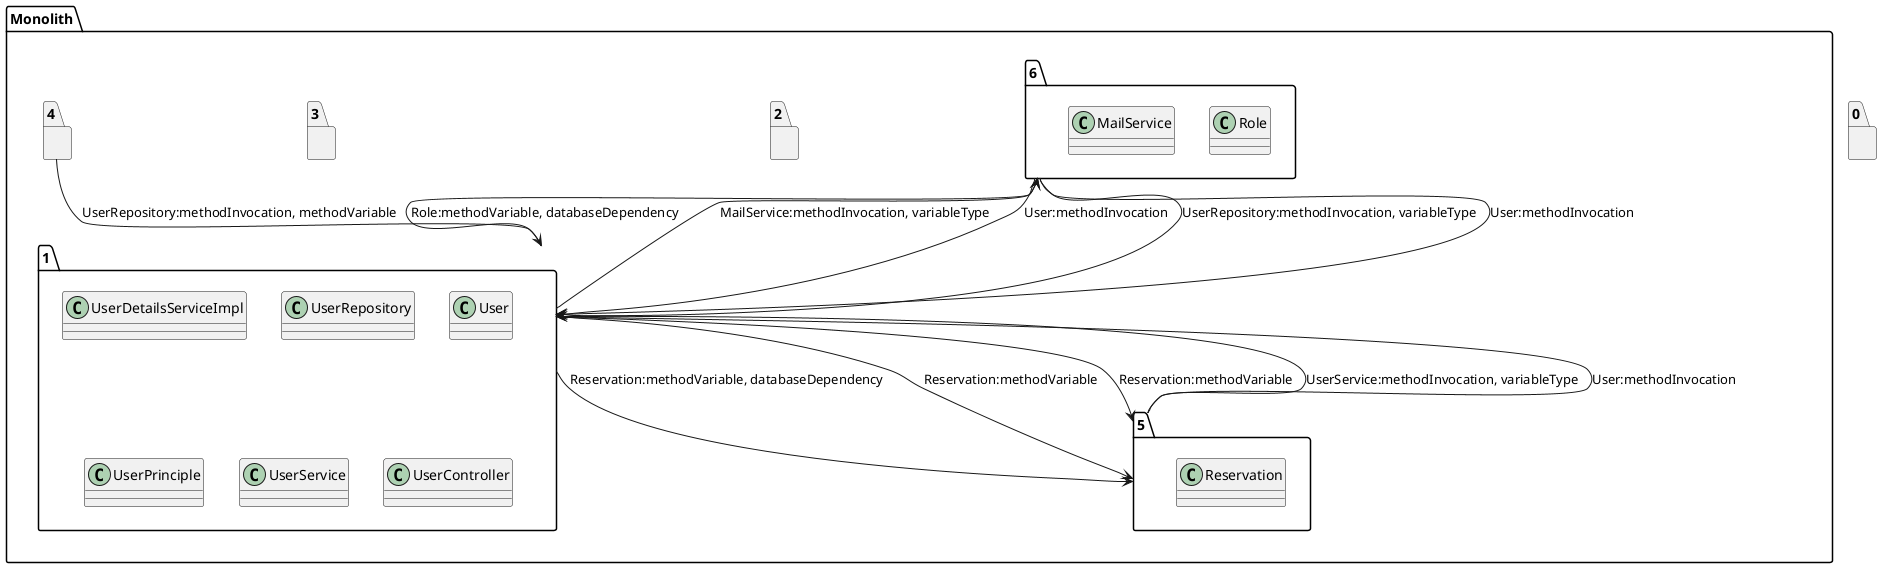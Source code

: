 @startuml
package "Monolith" {
package "1"{
class UserDetailsServiceImpl
class UserRepository
class User
class UserPrinciple
class UserService
class UserController
}
package "2"{
}
package "3"{
}
package "4"{
}
package "5"{
class Reservation
class Reservation
class Reservation
}
package "6"{
class Role
class MailService
}
}
package "0"{
}
"1"-->"5":Reservation:methodVariable, databaseDependency
"1"-->"5":Reservation:methodVariable
"1"-->"5":Reservation:methodVariable
"1"-->"6":Role:methodVariable, databaseDependency
"1"-->"6":MailService:methodInvocation, variableType
"4"-->"1":UserRepository:methodInvocation, methodVariable
"5"-->"1":UserService:methodInvocation, variableType
"5"-->"1":User:methodInvocation
"6"-->"1":User:methodInvocation
"6"-->"1":UserRepository:methodInvocation, variableType
"6"-->"1":User:methodInvocation
@enduml